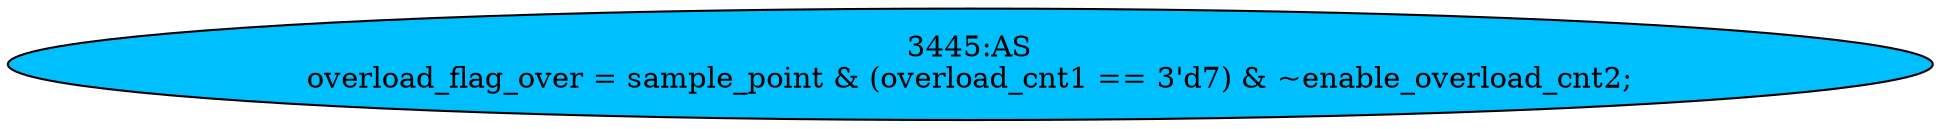strict digraph "" {
	node [label="\N"];
	"3445:AS"	 [ast="<pyverilog.vparser.ast.Assign object at 0x7f44f6b19a10>",
		def_var="['overload_flag_over']",
		fillcolor=deepskyblue,
		label="3445:AS
overload_flag_over = sample_point & (overload_cnt1 == 3'd7) & ~enable_overload_cnt2;",
		statements="[]",
		style=filled,
		typ=Assign,
		use_var="['sample_point', 'overload_cnt1', 'enable_overload_cnt2']"];
}

